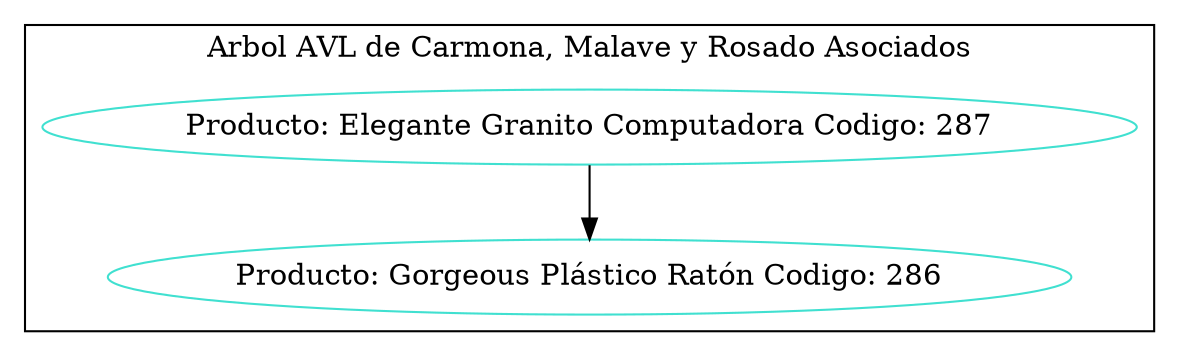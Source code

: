 digraph Hash{
node [color ="turquoise"];
subgraph clusterMarco {label="Arbol AVL de Carmona, Malave y Rosado Asociados";color=black;
node[label="Producto: Elegante Granito Computadora Codigo: 287"]287;
node[label="Producto: Gorgeous Plástico Ratón Codigo: 286"]286;
287->286;
}
}